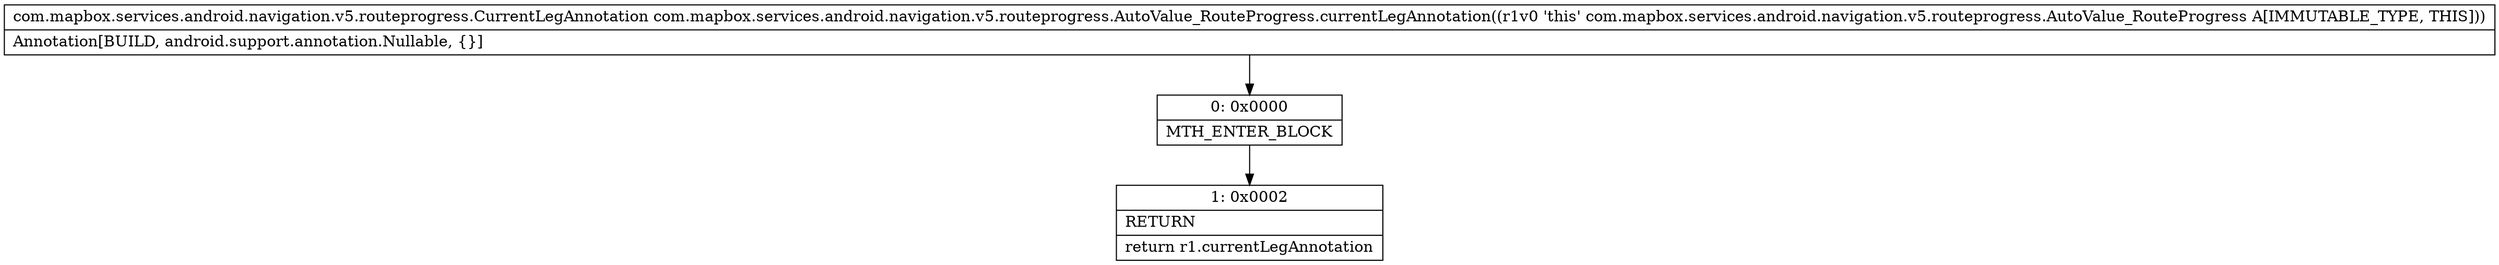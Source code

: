 digraph "CFG forcom.mapbox.services.android.navigation.v5.routeprogress.AutoValue_RouteProgress.currentLegAnnotation()Lcom\/mapbox\/services\/android\/navigation\/v5\/routeprogress\/CurrentLegAnnotation;" {
Node_0 [shape=record,label="{0\:\ 0x0000|MTH_ENTER_BLOCK\l}"];
Node_1 [shape=record,label="{1\:\ 0x0002|RETURN\l|return r1.currentLegAnnotation\l}"];
MethodNode[shape=record,label="{com.mapbox.services.android.navigation.v5.routeprogress.CurrentLegAnnotation com.mapbox.services.android.navigation.v5.routeprogress.AutoValue_RouteProgress.currentLegAnnotation((r1v0 'this' com.mapbox.services.android.navigation.v5.routeprogress.AutoValue_RouteProgress A[IMMUTABLE_TYPE, THIS]))  | Annotation[BUILD, android.support.annotation.Nullable, \{\}]\l}"];
MethodNode -> Node_0;
Node_0 -> Node_1;
}

